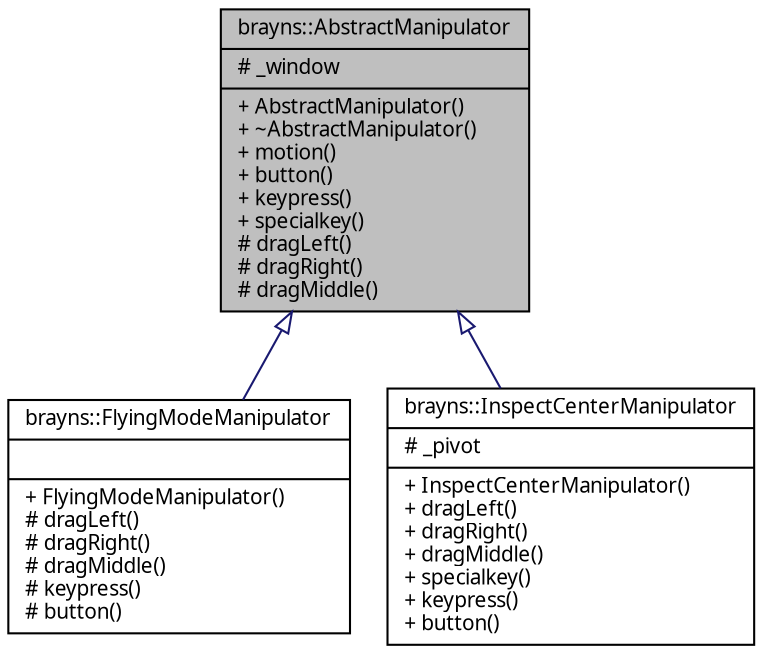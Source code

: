 digraph "brayns::AbstractManipulator"
{
  edge [fontname="Sans",fontsize="10",labelfontname="Sans",labelfontsize="10"];
  node [fontname="Sans",fontsize="10",shape=record];
  Node1 [label="{brayns::AbstractManipulator\n|# _window\l|+ AbstractManipulator()\l+ ~AbstractManipulator()\l+ motion()\l+ button()\l+ keypress()\l+ specialkey()\l# dragLeft()\l# dragRight()\l# dragMiddle()\l}",height=0.2,width=0.4,color="black", fillcolor="grey75", style="filled" fontcolor="black"];
  Node1 -> Node2 [dir="back",color="midnightblue",fontsize="10",style="solid",arrowtail="onormal",fontname="Sans"];
  Node2 [label="{brayns::FlyingModeManipulator\n||+ FlyingModeManipulator()\l# dragLeft()\l# dragRight()\l# dragMiddle()\l# keypress()\l# button()\l}",height=0.2,width=0.4,color="black", fillcolor="white", style="filled",URL="$classbrayns_1_1_flying_mode_manipulator.html",tooltip="Defines a flying mode camera manipulator, like in a flight simulator! "];
  Node1 -> Node3 [dir="back",color="midnightblue",fontsize="10",style="solid",arrowtail="onormal",fontname="Sans"];
  Node3 [label="{brayns::InspectCenterManipulator\n|# _pivot\l|+ InspectCenterManipulator()\l+ dragLeft()\l+ dragRight()\l+ dragMiddle()\l+ specialkey()\l+ keypress()\l+ button()\l}",height=0.2,width=0.4,color="black", fillcolor="white", style="filled",URL="$classbrayns_1_1_inspect_center_manipulator.html",tooltip="Defines an inspect center camera manipulators. "];
}
